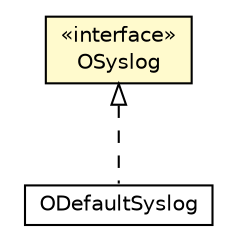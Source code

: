 #!/usr/local/bin/dot
#
# Class diagram 
# Generated by UMLGraph version R5_6-24-gf6e263 (http://www.umlgraph.org/)
#

digraph G {
	edge [fontname="Helvetica",fontsize=10,labelfontname="Helvetica",labelfontsize=10];
	node [fontname="Helvetica",fontsize=10,shape=plaintext];
	nodesep=0.25;
	ranksep=0.5;
	// com.orientechnologies.orient.server.security.OSyslog
	c7443668 [label=<<table title="com.orientechnologies.orient.server.security.OSyslog" border="0" cellborder="1" cellspacing="0" cellpadding="2" port="p" bgcolor="lemonChiffon" href="./OSyslog.html">
		<tr><td><table border="0" cellspacing="0" cellpadding="1">
<tr><td align="center" balign="center"> &#171;interface&#187; </td></tr>
<tr><td align="center" balign="center"> OSyslog </td></tr>
		</table></td></tr>
		</table>>, URL="./OSyslog.html", fontname="Helvetica", fontcolor="black", fontsize=10.0];
	// com.orientechnologies.security.syslog.ODefaultSyslog
	c7443710 [label=<<table title="com.orientechnologies.security.syslog.ODefaultSyslog" border="0" cellborder="1" cellspacing="0" cellpadding="2" port="p" href="../../../security/syslog/ODefaultSyslog.html">
		<tr><td><table border="0" cellspacing="0" cellpadding="1">
<tr><td align="center" balign="center"> ODefaultSyslog </td></tr>
		</table></td></tr>
		</table>>, URL="../../../security/syslog/ODefaultSyslog.html", fontname="Helvetica", fontcolor="black", fontsize=10.0];
	//com.orientechnologies.security.syslog.ODefaultSyslog implements com.orientechnologies.orient.server.security.OSyslog
	c7443668:p -> c7443710:p [dir=back,arrowtail=empty,style=dashed];
}

